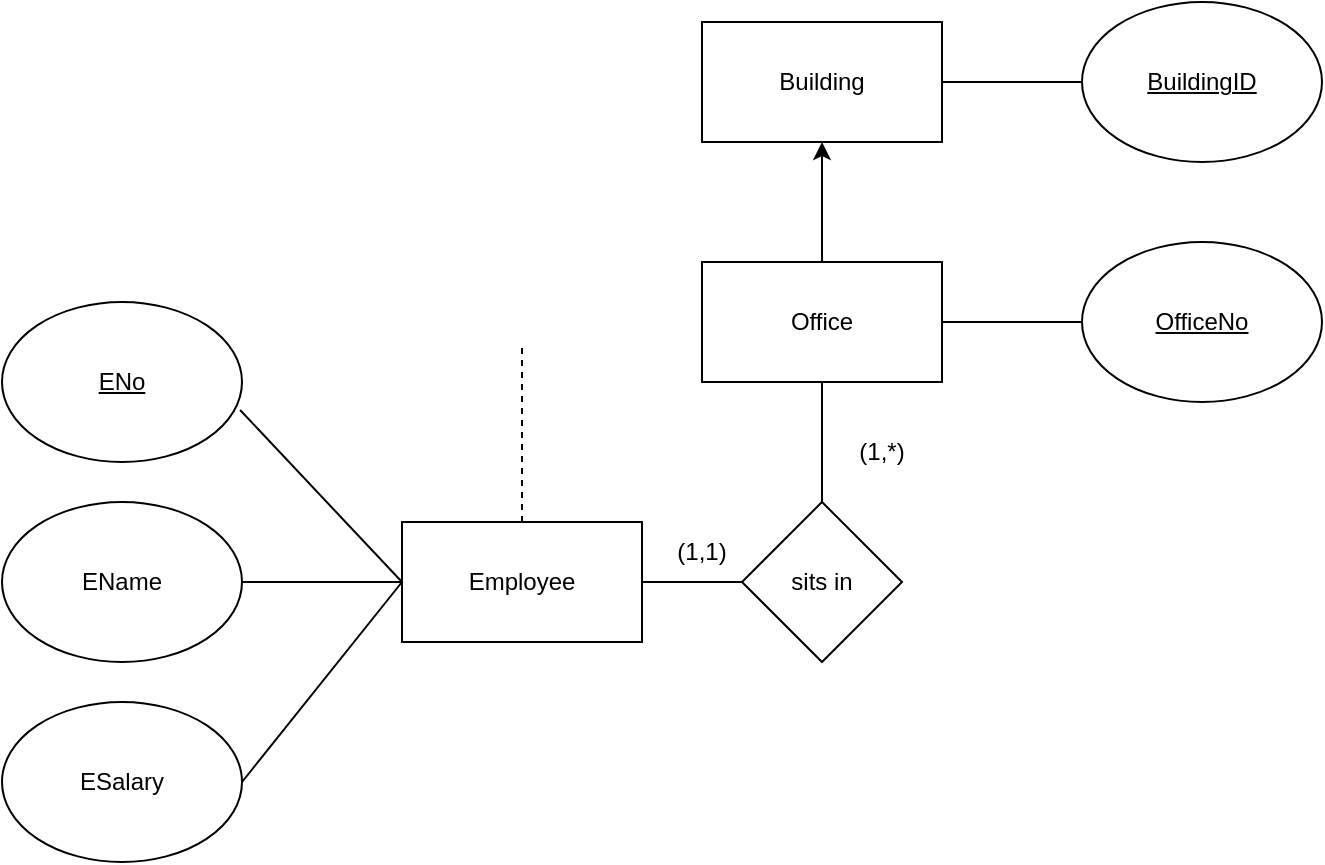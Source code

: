 <mxfile version="22.0.8" type="device">
  <diagram name="Page-1" id="UfZY5-IjTz3E-i7WHWPm">
    <mxGraphModel dx="1402" dy="708" grid="1" gridSize="10" guides="1" tooltips="1" connect="1" arrows="1" fold="1" page="1" pageScale="1" pageWidth="850" pageHeight="1100" math="0" shadow="0">
      <root>
        <mxCell id="0" />
        <mxCell id="1" parent="0" />
        <mxCell id="ICQeElwAPuifATmVC5Zf-1" value="&lt;u&gt;ENo&lt;/u&gt;" style="ellipse;whiteSpace=wrap;html=1;" vertex="1" parent="1">
          <mxGeometry x="40" y="320" width="120" height="80" as="geometry" />
        </mxCell>
        <mxCell id="ICQeElwAPuifATmVC5Zf-5" value="" style="edgeStyle=orthogonalEdgeStyle;rounded=0;orthogonalLoop=1;jettySize=auto;html=1;strokeColor=default;endArrow=none;endFill=0;" edge="1" parent="1" source="ICQeElwAPuifATmVC5Zf-2" target="ICQeElwAPuifATmVC5Zf-3">
          <mxGeometry relative="1" as="geometry" />
        </mxCell>
        <mxCell id="ICQeElwAPuifATmVC5Zf-8" style="rounded=0;orthogonalLoop=1;jettySize=auto;html=1;exitX=0;exitY=0.5;exitDx=0;exitDy=0;entryX=1;entryY=0.5;entryDx=0;entryDy=0;endArrow=none;endFill=0;" edge="1" parent="1" source="ICQeElwAPuifATmVC5Zf-2" target="ICQeElwAPuifATmVC5Zf-4">
          <mxGeometry relative="1" as="geometry" />
        </mxCell>
        <mxCell id="ICQeElwAPuifATmVC5Zf-9" style="edgeStyle=orthogonalEdgeStyle;rounded=0;orthogonalLoop=1;jettySize=auto;html=1;exitX=0.5;exitY=0;exitDx=0;exitDy=0;dashed=1;endArrow=none;endFill=0;" edge="1" parent="1" source="ICQeElwAPuifATmVC5Zf-2">
          <mxGeometry relative="1" as="geometry">
            <mxPoint x="300" y="340" as="targetPoint" />
          </mxGeometry>
        </mxCell>
        <mxCell id="ICQeElwAPuifATmVC5Zf-10" style="edgeStyle=orthogonalEdgeStyle;rounded=0;orthogonalLoop=1;jettySize=auto;html=1;exitX=1;exitY=0.5;exitDx=0;exitDy=0;endArrow=none;endFill=0;" edge="1" parent="1" source="ICQeElwAPuifATmVC5Zf-2" target="ICQeElwAPuifATmVC5Zf-11">
          <mxGeometry relative="1" as="geometry">
            <mxPoint x="440" y="460" as="targetPoint" />
          </mxGeometry>
        </mxCell>
        <mxCell id="ICQeElwAPuifATmVC5Zf-2" value="&lt;div&gt;Employee&lt;/div&gt;" style="rounded=0;whiteSpace=wrap;html=1;" vertex="1" parent="1">
          <mxGeometry x="240" y="430" width="120" height="60" as="geometry" />
        </mxCell>
        <mxCell id="ICQeElwAPuifATmVC5Zf-3" value="EName" style="ellipse;whiteSpace=wrap;html=1;" vertex="1" parent="1">
          <mxGeometry x="40" y="420" width="120" height="80" as="geometry" />
        </mxCell>
        <mxCell id="ICQeElwAPuifATmVC5Zf-4" value="ESalary" style="ellipse;whiteSpace=wrap;html=1;" vertex="1" parent="1">
          <mxGeometry x="40" y="520" width="120" height="80" as="geometry" />
        </mxCell>
        <mxCell id="ICQeElwAPuifATmVC5Zf-6" style="rounded=0;orthogonalLoop=1;jettySize=auto;html=1;entryX=0.992;entryY=0.675;entryDx=0;entryDy=0;entryPerimeter=0;endArrow=none;endFill=0;" edge="1" parent="1" target="ICQeElwAPuifATmVC5Zf-1">
          <mxGeometry relative="1" as="geometry">
            <mxPoint x="240" y="460" as="sourcePoint" />
          </mxGeometry>
        </mxCell>
        <mxCell id="ICQeElwAPuifATmVC5Zf-17" style="edgeStyle=orthogonalEdgeStyle;rounded=0;orthogonalLoop=1;jettySize=auto;html=1;exitX=0.5;exitY=0;exitDx=0;exitDy=0;entryX=0.5;entryY=1;entryDx=0;entryDy=0;endArrow=none;endFill=0;" edge="1" parent="1" source="ICQeElwAPuifATmVC5Zf-11" target="ICQeElwAPuifATmVC5Zf-14">
          <mxGeometry relative="1" as="geometry" />
        </mxCell>
        <mxCell id="ICQeElwAPuifATmVC5Zf-11" value="sits in" style="rhombus;whiteSpace=wrap;html=1;" vertex="1" parent="1">
          <mxGeometry x="410" y="420" width="80" height="80" as="geometry" />
        </mxCell>
        <mxCell id="ICQeElwAPuifATmVC5Zf-13" value="(1,1)" style="text;html=1;strokeColor=none;fillColor=none;align=center;verticalAlign=middle;whiteSpace=wrap;rounded=0;" vertex="1" parent="1">
          <mxGeometry x="360" y="430" width="60" height="30" as="geometry" />
        </mxCell>
        <mxCell id="ICQeElwAPuifATmVC5Zf-16" style="edgeStyle=orthogonalEdgeStyle;rounded=0;orthogonalLoop=1;jettySize=auto;html=1;exitX=0.5;exitY=0;exitDx=0;exitDy=0;entryX=0.5;entryY=1;entryDx=0;entryDy=0;" edge="1" parent="1" source="ICQeElwAPuifATmVC5Zf-14" target="ICQeElwAPuifATmVC5Zf-15">
          <mxGeometry relative="1" as="geometry" />
        </mxCell>
        <mxCell id="ICQeElwAPuifATmVC5Zf-14" value="Office" style="rounded=0;whiteSpace=wrap;html=1;" vertex="1" parent="1">
          <mxGeometry x="390" y="300" width="120" height="60" as="geometry" />
        </mxCell>
        <mxCell id="ICQeElwAPuifATmVC5Zf-15" value="Building" style="rounded=0;whiteSpace=wrap;html=1;" vertex="1" parent="1">
          <mxGeometry x="390" y="180" width="120" height="60" as="geometry" />
        </mxCell>
        <mxCell id="ICQeElwAPuifATmVC5Zf-18" value="(1,*)" style="text;html=1;strokeColor=none;fillColor=none;align=center;verticalAlign=middle;whiteSpace=wrap;rounded=0;" vertex="1" parent="1">
          <mxGeometry x="450" y="380" width="60" height="30" as="geometry" />
        </mxCell>
        <mxCell id="ICQeElwAPuifATmVC5Zf-22" style="edgeStyle=orthogonalEdgeStyle;rounded=0;orthogonalLoop=1;jettySize=auto;html=1;exitX=0;exitY=0.5;exitDx=0;exitDy=0;entryX=1;entryY=0.5;entryDx=0;entryDy=0;endArrow=none;endFill=0;" edge="1" parent="1" source="ICQeElwAPuifATmVC5Zf-20" target="ICQeElwAPuifATmVC5Zf-15">
          <mxGeometry relative="1" as="geometry" />
        </mxCell>
        <mxCell id="ICQeElwAPuifATmVC5Zf-20" value="&lt;u&gt;BuildingID&lt;/u&gt;" style="ellipse;whiteSpace=wrap;html=1;" vertex="1" parent="1">
          <mxGeometry x="580" y="170" width="120" height="80" as="geometry" />
        </mxCell>
        <mxCell id="ICQeElwAPuifATmVC5Zf-21" value="&lt;u&gt;OfficeNo&lt;/u&gt;" style="ellipse;whiteSpace=wrap;html=1;" vertex="1" parent="1">
          <mxGeometry x="580" y="290" width="120" height="80" as="geometry" />
        </mxCell>
        <mxCell id="ICQeElwAPuifATmVC5Zf-23" style="edgeStyle=orthogonalEdgeStyle;rounded=0;orthogonalLoop=1;jettySize=auto;html=1;exitX=0;exitY=0.5;exitDx=0;exitDy=0;entryX=1;entryY=0.5;entryDx=0;entryDy=0;endArrow=none;endFill=0;" edge="1" parent="1" source="ICQeElwAPuifATmVC5Zf-21" target="ICQeElwAPuifATmVC5Zf-14">
          <mxGeometry relative="1" as="geometry">
            <mxPoint x="590" y="220" as="sourcePoint" />
            <mxPoint x="520" y="220" as="targetPoint" />
          </mxGeometry>
        </mxCell>
      </root>
    </mxGraphModel>
  </diagram>
</mxfile>
